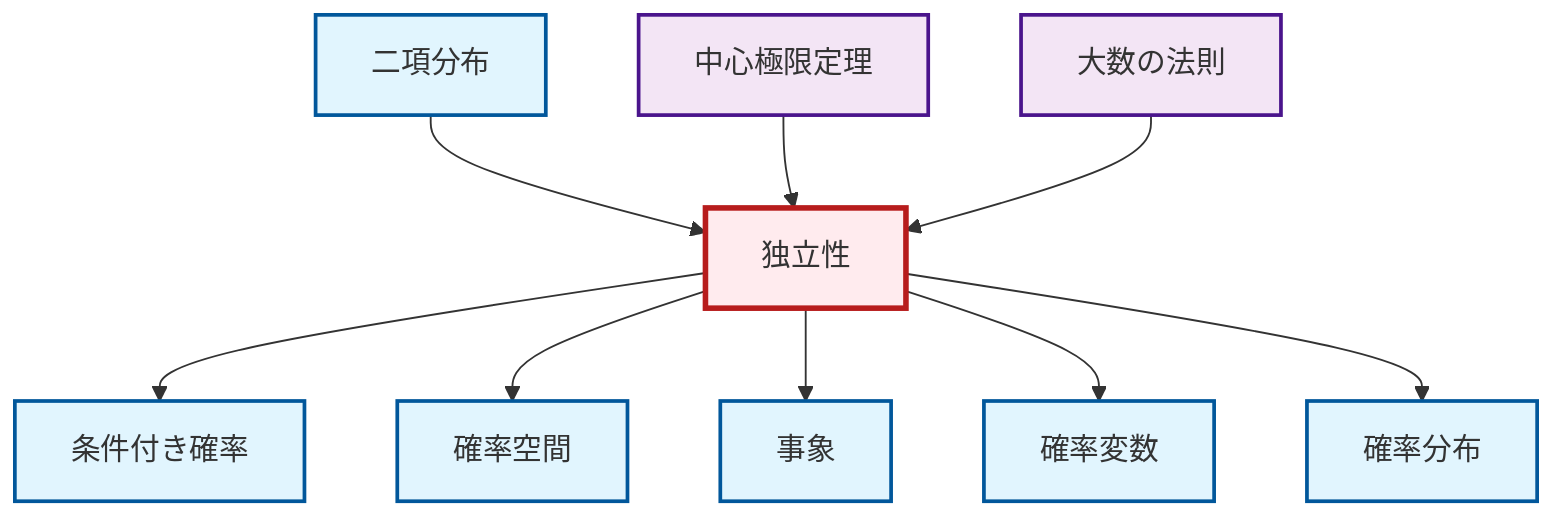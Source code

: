 graph TD
    classDef definition fill:#e1f5fe,stroke:#01579b,stroke-width:2px
    classDef theorem fill:#f3e5f5,stroke:#4a148c,stroke-width:2px
    classDef axiom fill:#fff3e0,stroke:#e65100,stroke-width:2px
    classDef example fill:#e8f5e9,stroke:#1b5e20,stroke-width:2px
    classDef current fill:#ffebee,stroke:#b71c1c,stroke-width:3px
    thm-central-limit["中心極限定理"]:::theorem
    def-probability-distribution["確率分布"]:::definition
    def-random-variable["確率変数"]:::definition
    def-conditional-probability["条件付き確率"]:::definition
    def-binomial-distribution["二項分布"]:::definition
    thm-law-of-large-numbers["大数の法則"]:::theorem
    def-independence["独立性"]:::definition
    def-probability-space["確率空間"]:::definition
    def-event["事象"]:::definition
    def-binomial-distribution --> def-independence
    def-independence --> def-conditional-probability
    thm-central-limit --> def-independence
    def-independence --> def-probability-space
    def-independence --> def-event
    def-independence --> def-random-variable
    def-independence --> def-probability-distribution
    thm-law-of-large-numbers --> def-independence
    class def-independence current